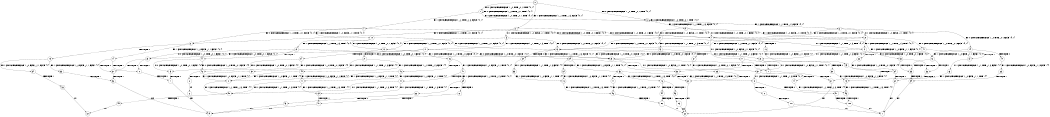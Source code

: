 digraph BCG {
size = "7, 10.5";
center = TRUE;
node [shape = circle];
0 [peripheries = 2];
0 -> 1 [label = "EX !0 !ATOMIC_EXCH_BRANCH (1, +0, TRUE, +0, 1, TRUE) !{0, 1}"];
0 -> 2 [label = "EX !1 !ATOMIC_EXCH_BRANCH (1, +1, TRUE, +1, 3, FALSE) !{0, 1}"];
0 -> 3 [label = "EX !0 !ATOMIC_EXCH_BRANCH (1, +0, TRUE, +0, 1, TRUE) !{0, 1}"];
1 -> 1 [label = "EX !0 !ATOMIC_EXCH_BRANCH (1, +0, TRUE, +0, 1, TRUE) !{0, 1}"];
1 -> 4 [label = "EX !1 !ATOMIC_EXCH_BRANCH (1, +1, TRUE, +1, 3, FALSE) !{0, 1}"];
1 -> 3 [label = "EX !0 !ATOMIC_EXCH_BRANCH (1, +0, TRUE, +0, 1, TRUE) !{0, 1}"];
2 -> 5 [label = "EX !1 !ATOMIC_EXCH_BRANCH (1, +0, FALSE, +1, 1, TRUE) !{0, 1}"];
2 -> 6 [label = "EX !0 !ATOMIC_EXCH_BRANCH (1, +0, TRUE, +0, 1, FALSE) !{0, 1}"];
2 -> 7 [label = "EX !0 !ATOMIC_EXCH_BRANCH (1, +0, TRUE, +0, 1, FALSE) !{0, 1}"];
3 -> 8 [label = "EX !1 !ATOMIC_EXCH_BRANCH (1, +1, TRUE, +1, 3, FALSE) !{0, 1}"];
3 -> 3 [label = "EX !0 !ATOMIC_EXCH_BRANCH (1, +0, TRUE, +0, 1, TRUE) !{0, 1}"];
3 -> 9 [label = "EX !1 !ATOMIC_EXCH_BRANCH (1, +1, TRUE, +1, 3, FALSE) !{0, 1}"];
4 -> 6 [label = "EX !0 !ATOMIC_EXCH_BRANCH (1, +0, TRUE, +0, 1, FALSE) !{0, 1}"];
4 -> 10 [label = "EX !1 !ATOMIC_EXCH_BRANCH (1, +0, FALSE, +1, 1, TRUE) !{0, 1}"];
4 -> 7 [label = "EX !0 !ATOMIC_EXCH_BRANCH (1, +0, TRUE, +0, 1, FALSE) !{0, 1}"];
5 -> 11 [label = "EX !1 !ATOMIC_EXCH_BRANCH (1, +1, TRUE, +1, 3, TRUE) !{0, 1}"];
5 -> 12 [label = "EX !0 !ATOMIC_EXCH_BRANCH (1, +0, TRUE, +0, 1, FALSE) !{0, 1}"];
5 -> 13 [label = "EX !0 !ATOMIC_EXCH_BRANCH (1, +0, TRUE, +0, 1, FALSE) !{0, 1}"];
6 -> 14 [label = "EX !1 !ATOMIC_EXCH_BRANCH (1, +0, FALSE, +1, 1, FALSE) !{0, 1}"];
6 -> 15 [label = "TERMINATE !0"];
7 -> 16 [label = "EX !1 !ATOMIC_EXCH_BRANCH (1, +0, FALSE, +1, 1, FALSE) !{0, 1}"];
7 -> 17 [label = "EX !1 !ATOMIC_EXCH_BRANCH (1, +0, FALSE, +1, 1, FALSE) !{0, 1}"];
7 -> 18 [label = "TERMINATE !0"];
8 -> 19 [label = "EX !0 !ATOMIC_EXCH_BRANCH (1, +0, TRUE, +0, 1, FALSE) !{0, 1}"];
8 -> 20 [label = "EX !1 !ATOMIC_EXCH_BRANCH (1, +0, FALSE, +1, 1, TRUE) !{0, 1}"];
8 -> 7 [label = "EX !0 !ATOMIC_EXCH_BRANCH (1, +0, TRUE, +0, 1, FALSE) !{0, 1}"];
9 -> 20 [label = "EX !1 !ATOMIC_EXCH_BRANCH (1, +0, FALSE, +1, 1, TRUE) !{0, 1}"];
9 -> 7 [label = "EX !0 !ATOMIC_EXCH_BRANCH (1, +0, TRUE, +0, 1, FALSE) !{0, 1}"];
9 -> 21 [label = "EX !1 !ATOMIC_EXCH_BRANCH (1, +0, FALSE, +1, 1, TRUE) !{0, 1}"];
10 -> 12 [label = "EX !0 !ATOMIC_EXCH_BRANCH (1, +0, TRUE, +0, 1, FALSE) !{0, 1}"];
10 -> 22 [label = "EX !1 !ATOMIC_EXCH_BRANCH (1, +1, TRUE, +1, 3, TRUE) !{0, 1}"];
10 -> 13 [label = "EX !0 !ATOMIC_EXCH_BRANCH (1, +0, TRUE, +0, 1, FALSE) !{0, 1}"];
11 -> 23 [label = "EX !0 !ATOMIC_EXCH_BRANCH (1, +0, TRUE, +0, 1, FALSE) !{0, 1}"];
11 -> 24 [label = "TERMINATE !1"];
11 -> 25 [label = "EX !0 !ATOMIC_EXCH_BRANCH (1, +0, TRUE, +0, 1, FALSE) !{0, 1}"];
12 -> 26 [label = "EX !1 !ATOMIC_EXCH_BRANCH (1, +1, TRUE, +1, 3, FALSE) !{0, 1}"];
12 -> 27 [label = "TERMINATE !0"];
13 -> 28 [label = "EX !1 !ATOMIC_EXCH_BRANCH (1, +1, TRUE, +1, 3, FALSE) !{0, 1}"];
13 -> 29 [label = "EX !1 !ATOMIC_EXCH_BRANCH (1, +1, TRUE, +1, 3, FALSE) !{0, 1}"];
13 -> 30 [label = "TERMINATE !0"];
14 -> 31 [label = "TERMINATE !0"];
14 -> 32 [label = "TERMINATE !1"];
15 -> 33 [label = "EX !1 !ATOMIC_EXCH_BRANCH (1, +0, FALSE, +1, 1, FALSE) !{1}"];
15 -> 34 [label = "EX !1 !ATOMIC_EXCH_BRANCH (1, +0, FALSE, +1, 1, FALSE) !{1}"];
16 -> 35 [label = "TERMINATE !0"];
16 -> 36 [label = "TERMINATE !1"];
17 -> 37 [label = "TERMINATE !0"];
17 -> 38 [label = "TERMINATE !1"];
18 -> 39 [label = "EX !1 !ATOMIC_EXCH_BRANCH (1, +0, FALSE, +1, 1, FALSE) !{1}"];
19 -> 16 [label = "EX !1 !ATOMIC_EXCH_BRANCH (1, +0, FALSE, +1, 1, FALSE) !{0, 1}"];
19 -> 40 [label = "TERMINATE !0"];
20 -> 41 [label = "EX !0 !ATOMIC_EXCH_BRANCH (1, +0, TRUE, +0, 1, FALSE) !{0, 1}"];
20 -> 42 [label = "EX !1 !ATOMIC_EXCH_BRANCH (1, +1, TRUE, +1, 3, TRUE) !{0, 1}"];
20 -> 13 [label = "EX !0 !ATOMIC_EXCH_BRANCH (1, +0, TRUE, +0, 1, FALSE) !{0, 1}"];
21 -> 42 [label = "EX !1 !ATOMIC_EXCH_BRANCH (1, +1, TRUE, +1, 3, TRUE) !{0, 1}"];
21 -> 13 [label = "EX !0 !ATOMIC_EXCH_BRANCH (1, +0, TRUE, +0, 1, FALSE) !{0, 1}"];
21 -> 43 [label = "EX !1 !ATOMIC_EXCH_BRANCH (1, +1, TRUE, +1, 3, TRUE) !{0, 1}"];
22 -> 23 [label = "EX !0 !ATOMIC_EXCH_BRANCH (1, +0, TRUE, +0, 1, FALSE) !{0, 1}"];
22 -> 44 [label = "TERMINATE !1"];
22 -> 25 [label = "EX !0 !ATOMIC_EXCH_BRANCH (1, +0, TRUE, +0, 1, FALSE) !{0, 1}"];
23 -> 31 [label = "TERMINATE !0"];
23 -> 32 [label = "TERMINATE !1"];
24 -> 45 [label = "EX !0 !ATOMIC_EXCH_BRANCH (1, +0, TRUE, +0, 1, FALSE) !{0}"];
24 -> 46 [label = "EX !0 !ATOMIC_EXCH_BRANCH (1, +0, TRUE, +0, 1, FALSE) !{0}"];
25 -> 37 [label = "TERMINATE !0"];
25 -> 38 [label = "TERMINATE !1"];
26 -> 47 [label = "EX !1 !ATOMIC_EXCH_BRANCH (1, +0, FALSE, +1, 1, TRUE) !{0, 1}"];
26 -> 48 [label = "TERMINATE !0"];
27 -> 49 [label = "EX !1 !ATOMIC_EXCH_BRANCH (1, +1, TRUE, +1, 3, FALSE) !{1}"];
27 -> 50 [label = "EX !1 !ATOMIC_EXCH_BRANCH (1, +1, TRUE, +1, 3, FALSE) !{1}"];
28 -> 51 [label = "EX !1 !ATOMIC_EXCH_BRANCH (1, +0, FALSE, +1, 1, TRUE) !{0, 1}"];
28 -> 52 [label = "TERMINATE !0"];
29 -> 51 [label = "EX !1 !ATOMIC_EXCH_BRANCH (1, +0, FALSE, +1, 1, TRUE) !{0, 1}"];
29 -> 53 [label = "EX !1 !ATOMIC_EXCH_BRANCH (1, +0, FALSE, +1, 1, TRUE) !{0, 1}"];
29 -> 54 [label = "TERMINATE !0"];
30 -> 55 [label = "EX !1 !ATOMIC_EXCH_BRANCH (1, +1, TRUE, +1, 3, FALSE) !{1}"];
31 -> 56 [label = "TERMINATE !1"];
32 -> 57 [label = "TERMINATE !0"];
33 -> 56 [label = "TERMINATE !1"];
34 -> 58 [label = "TERMINATE !1"];
35 -> 59 [label = "TERMINATE !1"];
36 -> 60 [label = "TERMINATE !0"];
37 -> 61 [label = "TERMINATE !1"];
38 -> 62 [label = "TERMINATE !0"];
39 -> 61 [label = "TERMINATE !1"];
40 -> 63 [label = "EX !1 !ATOMIC_EXCH_BRANCH (1, +0, FALSE, +1, 1, FALSE) !{1}"];
41 -> 28 [label = "EX !1 !ATOMIC_EXCH_BRANCH (1, +1, TRUE, +1, 3, FALSE) !{0, 1}"];
41 -> 64 [label = "TERMINATE !0"];
42 -> 65 [label = "EX !0 !ATOMIC_EXCH_BRANCH (1, +0, TRUE, +0, 1, FALSE) !{0, 1}"];
42 -> 66 [label = "TERMINATE !1"];
42 -> 25 [label = "EX !0 !ATOMIC_EXCH_BRANCH (1, +0, TRUE, +0, 1, FALSE) !{0, 1}"];
43 -> 25 [label = "EX !0 !ATOMIC_EXCH_BRANCH (1, +0, TRUE, +0, 1, FALSE) !{0, 1}"];
43 -> 67 [label = "TERMINATE !1"];
44 -> 45 [label = "EX !0 !ATOMIC_EXCH_BRANCH (1, +0, TRUE, +0, 1, FALSE) !{0}"];
44 -> 46 [label = "EX !0 !ATOMIC_EXCH_BRANCH (1, +0, TRUE, +0, 1, FALSE) !{0}"];
45 -> 57 [label = "TERMINATE !0"];
46 -> 68 [label = "TERMINATE !0"];
47 -> 69 [label = "EX !1 !ATOMIC_EXCH_BRANCH (1, +1, TRUE, +1, 3, TRUE) !{0, 1}"];
47 -> 70 [label = "TERMINATE !0"];
48 -> 71 [label = "EX !1 !ATOMIC_EXCH_BRANCH (1, +0, FALSE, +1, 1, TRUE) !{1}"];
48 -> 72 [label = "EX !1 !ATOMIC_EXCH_BRANCH (1, +0, FALSE, +1, 1, TRUE) !{1}"];
49 -> 71 [label = "EX !1 !ATOMIC_EXCH_BRANCH (1, +0, FALSE, +1, 1, TRUE) !{1}"];
49 -> 72 [label = "EX !1 !ATOMIC_EXCH_BRANCH (1, +0, FALSE, +1, 1, TRUE) !{1}"];
50 -> 72 [label = "EX !1 !ATOMIC_EXCH_BRANCH (1, +0, FALSE, +1, 1, TRUE) !{1}"];
51 -> 73 [label = "EX !1 !ATOMIC_EXCH_BRANCH (1, +1, TRUE, +1, 3, TRUE) !{0, 1}"];
51 -> 74 [label = "TERMINATE !0"];
52 -> 75 [label = "EX !1 !ATOMIC_EXCH_BRANCH (1, +0, FALSE, +1, 1, TRUE) !{1}"];
53 -> 73 [label = "EX !1 !ATOMIC_EXCH_BRANCH (1, +1, TRUE, +1, 3, TRUE) !{0, 1}"];
53 -> 76 [label = "EX !1 !ATOMIC_EXCH_BRANCH (1, +1, TRUE, +1, 3, TRUE) !{0, 1}"];
53 -> 77 [label = "TERMINATE !0"];
54 -> 78 [label = "EX !1 !ATOMIC_EXCH_BRANCH (1, +0, FALSE, +1, 1, TRUE) !{1}"];
55 -> 78 [label = "EX !1 !ATOMIC_EXCH_BRANCH (1, +0, FALSE, +1, 1, TRUE) !{1}"];
56 -> 79 [label = "exit"];
57 -> 79 [label = "exit"];
58 -> 80 [label = "exit"];
59 -> 81 [label = "exit"];
60 -> 81 [label = "exit"];
61 -> 82 [label = "exit"];
62 -> 82 [label = "exit"];
63 -> 59 [label = "TERMINATE !1"];
64 -> 83 [label = "EX !1 !ATOMIC_EXCH_BRANCH (1, +1, TRUE, +1, 3, FALSE) !{1}"];
65 -> 35 [label = "TERMINATE !0"];
65 -> 36 [label = "TERMINATE !1"];
66 -> 84 [label = "EX !0 !ATOMIC_EXCH_BRANCH (1, +0, TRUE, +0, 1, FALSE) !{0}"];
67 -> 85 [label = "EX !0 !ATOMIC_EXCH_BRANCH (1, +0, TRUE, +0, 1, FALSE) !{0}"];
68 -> 86 [label = "exit"];
69 -> 87 [label = "TERMINATE !0"];
69 -> 88 [label = "TERMINATE !1"];
70 -> 89 [label = "EX !1 !ATOMIC_EXCH_BRANCH (1, +1, TRUE, +1, 3, TRUE) !{1}"];
70 -> 90 [label = "EX !1 !ATOMIC_EXCH_BRANCH (1, +1, TRUE, +1, 3, TRUE) !{1}"];
71 -> 89 [label = "EX !1 !ATOMIC_EXCH_BRANCH (1, +1, TRUE, +1, 3, TRUE) !{1}"];
71 -> 90 [label = "EX !1 !ATOMIC_EXCH_BRANCH (1, +1, TRUE, +1, 3, TRUE) !{1}"];
72 -> 90 [label = "EX !1 !ATOMIC_EXCH_BRANCH (1, +1, TRUE, +1, 3, TRUE) !{1}"];
73 -> 91 [label = "TERMINATE !0"];
73 -> 92 [label = "TERMINATE !1"];
74 -> 93 [label = "EX !1 !ATOMIC_EXCH_BRANCH (1, +1, TRUE, +1, 3, TRUE) !{1}"];
75 -> 93 [label = "EX !1 !ATOMIC_EXCH_BRANCH (1, +1, TRUE, +1, 3, TRUE) !{1}"];
76 -> 94 [label = "TERMINATE !0"];
76 -> 95 [label = "TERMINATE !1"];
77 -> 96 [label = "EX !1 !ATOMIC_EXCH_BRANCH (1, +1, TRUE, +1, 3, TRUE) !{1}"];
78 -> 96 [label = "EX !1 !ATOMIC_EXCH_BRANCH (1, +1, TRUE, +1, 3, TRUE) !{1}"];
83 -> 75 [label = "EX !1 !ATOMIC_EXCH_BRANCH (1, +0, FALSE, +1, 1, TRUE) !{1}"];
84 -> 60 [label = "TERMINATE !0"];
85 -> 62 [label = "TERMINATE !0"];
87 -> 97 [label = "TERMINATE !1"];
88 -> 98 [label = "TERMINATE !0"];
89 -> 97 [label = "TERMINATE !1"];
90 -> 99 [label = "TERMINATE !1"];
91 -> 100 [label = "TERMINATE !1"];
92 -> 101 [label = "TERMINATE !0"];
93 -> 100 [label = "TERMINATE !1"];
94 -> 102 [label = "TERMINATE !1"];
95 -> 103 [label = "TERMINATE !0"];
96 -> 102 [label = "TERMINATE !1"];
97 -> 79 [label = "exit"];
98 -> 79 [label = "exit"];
99 -> 80 [label = "exit"];
100 -> 81 [label = "exit"];
101 -> 81 [label = "exit"];
102 -> 82 [label = "exit"];
103 -> 82 [label = "exit"];
}
